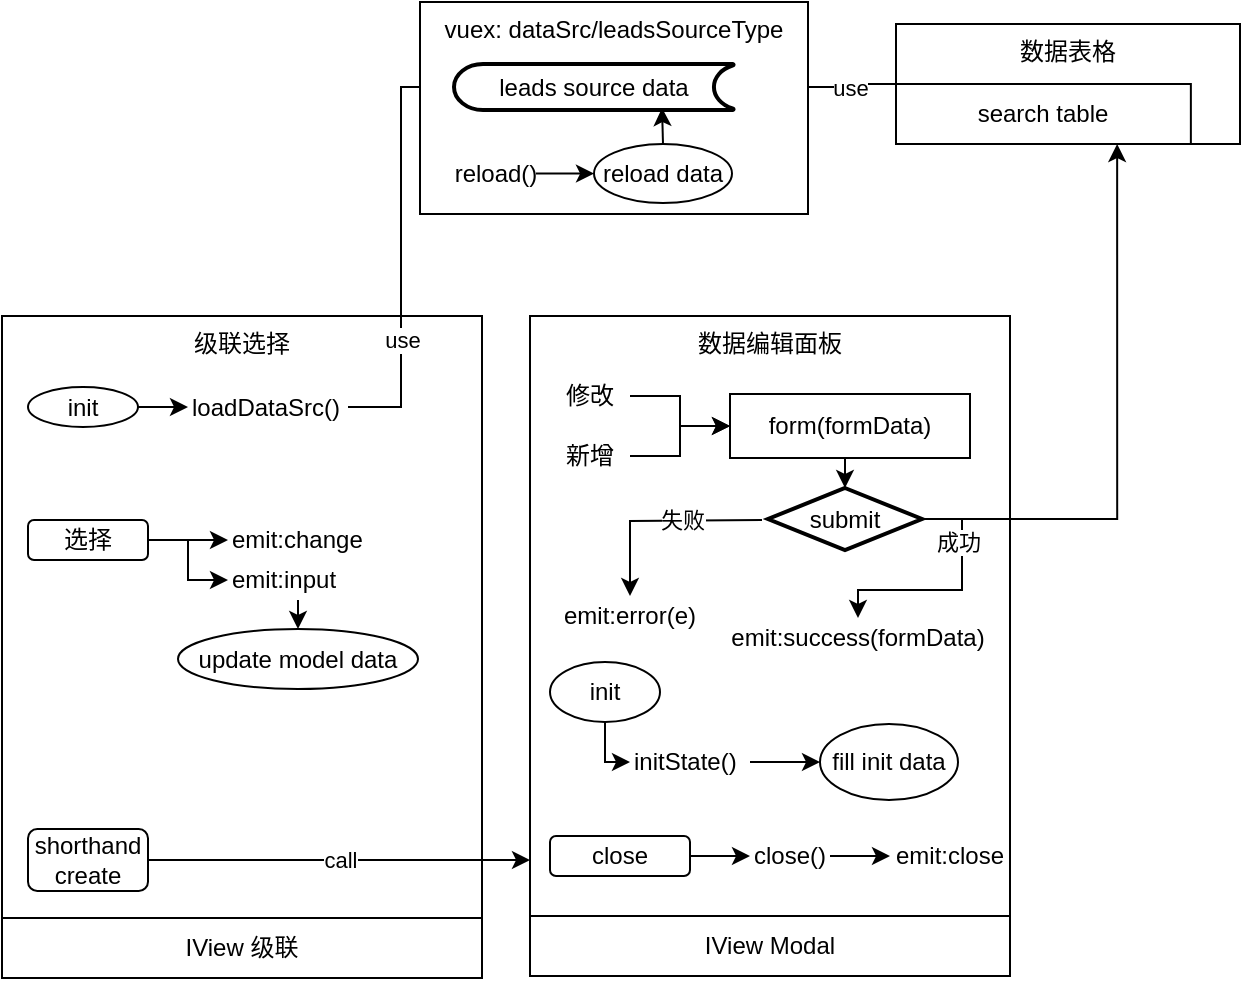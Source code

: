 <mxfile version="14.5.8" type="github">
  <diagram id="uWqBroCjyXyHmRQUqWvy" name="Page-1">
    <mxGraphModel dx="890" dy="662" grid="0" gridSize="10" guides="1" tooltips="1" connect="1" arrows="1" fold="1" page="1" pageScale="1" pageWidth="827" pageHeight="1169" math="0" shadow="0">
      <root>
        <mxCell id="0" />
        <mxCell id="1" parent="0" />
        <mxCell id="nOubKL9727zP79BDSy-0-68" value="" style="group" vertex="1" connectable="0" parent="1">
          <mxGeometry x="347" y="769" width="240" height="330" as="geometry" />
        </mxCell>
        <mxCell id="nOubKL9727zP79BDSy-0-4" value="数据编辑面板" style="rounded=0;whiteSpace=wrap;html=1;verticalAlign=top;" vertex="1" parent="nOubKL9727zP79BDSy-0-68">
          <mxGeometry width="240" height="300" as="geometry" />
        </mxCell>
        <mxCell id="nOubKL9727zP79BDSy-0-5" value="修改" style="text;html=1;strokeColor=none;fillColor=none;align=center;verticalAlign=middle;whiteSpace=wrap;rounded=0;" vertex="1" parent="nOubKL9727zP79BDSy-0-68">
          <mxGeometry x="10" y="30" width="40" height="20" as="geometry" />
        </mxCell>
        <mxCell id="nOubKL9727zP79BDSy-0-6" value="新增" style="text;html=1;strokeColor=none;fillColor=none;align=center;verticalAlign=middle;whiteSpace=wrap;rounded=0;" vertex="1" parent="nOubKL9727zP79BDSy-0-68">
          <mxGeometry x="10" y="60" width="40" height="20" as="geometry" />
        </mxCell>
        <mxCell id="nOubKL9727zP79BDSy-0-7" value="form(formData)" style="rounded=0;whiteSpace=wrap;html=1;" vertex="1" parent="nOubKL9727zP79BDSy-0-68">
          <mxGeometry x="100" y="39" width="120" height="32" as="geometry" />
        </mxCell>
        <mxCell id="nOubKL9727zP79BDSy-0-8" value="" style="edgeStyle=orthogonalEdgeStyle;rounded=0;orthogonalLoop=1;jettySize=auto;html=1;" edge="1" parent="nOubKL9727zP79BDSy-0-68" source="nOubKL9727zP79BDSy-0-5" target="nOubKL9727zP79BDSy-0-7">
          <mxGeometry relative="1" as="geometry" />
        </mxCell>
        <mxCell id="nOubKL9727zP79BDSy-0-9" value="" style="edgeStyle=orthogonalEdgeStyle;rounded=0;orthogonalLoop=1;jettySize=auto;html=1;" edge="1" parent="nOubKL9727zP79BDSy-0-68" source="nOubKL9727zP79BDSy-0-6" target="nOubKL9727zP79BDSy-0-7">
          <mxGeometry relative="1" as="geometry" />
        </mxCell>
        <mxCell id="nOubKL9727zP79BDSy-0-10" value="emit:success(formData)" style="text;html=1;strokeColor=none;fillColor=none;align=center;verticalAlign=middle;whiteSpace=wrap;rounded=0;" vertex="1" parent="nOubKL9727zP79BDSy-0-68">
          <mxGeometry x="100" y="151" width="128" height="20" as="geometry" />
        </mxCell>
        <mxCell id="nOubKL9727zP79BDSy-0-11" value="emit:error(e)" style="text;html=1;strokeColor=none;fillColor=none;align=center;verticalAlign=middle;whiteSpace=wrap;rounded=0;" vertex="1" parent="nOubKL9727zP79BDSy-0-68">
          <mxGeometry x="20" y="140" width="60" height="20" as="geometry" />
        </mxCell>
        <mxCell id="nOubKL9727zP79BDSy-0-17" style="edgeStyle=orthogonalEdgeStyle;rounded=0;orthogonalLoop=1;jettySize=auto;html=1;entryX=0.5;entryY=0;entryDx=0;entryDy=0;" edge="1" parent="nOubKL9727zP79BDSy-0-68" target="nOubKL9727zP79BDSy-0-11">
          <mxGeometry relative="1" as="geometry">
            <mxPoint x="116" y="102" as="sourcePoint" />
          </mxGeometry>
        </mxCell>
        <mxCell id="nOubKL9727zP79BDSy-0-77" value="失败" style="edgeLabel;html=1;align=center;verticalAlign=middle;resizable=0;points=[];" vertex="1" connectable="0" parent="nOubKL9727zP79BDSy-0-17">
          <mxGeometry x="-0.196" y="3" relative="1" as="geometry">
            <mxPoint x="1" y="-3.5" as="offset" />
          </mxGeometry>
        </mxCell>
        <mxCell id="nOubKL9727zP79BDSy-0-16" style="edgeStyle=orthogonalEdgeStyle;rounded=0;orthogonalLoop=1;jettySize=auto;html=1;exitX=0.5;exitY=1;exitDx=0;exitDy=0;entryX=0.5;entryY=0;entryDx=0;entryDy=0;entryPerimeter=0;" edge="1" parent="nOubKL9727zP79BDSy-0-68" source="nOubKL9727zP79BDSy-0-7" target="nOubKL9727zP79BDSy-0-74">
          <mxGeometry relative="1" as="geometry">
            <mxPoint x="160" y="100" as="targetPoint" />
          </mxGeometry>
        </mxCell>
        <mxCell id="nOubKL9727zP79BDSy-0-20" value="IView Modal" style="rounded=0;whiteSpace=wrap;html=1;" vertex="1" parent="nOubKL9727zP79BDSy-0-68">
          <mxGeometry y="300" width="240" height="30" as="geometry" />
        </mxCell>
        <mxCell id="nOubKL9727zP79BDSy-0-21" value="close" style="rounded=1;whiteSpace=wrap;html=1;" vertex="1" parent="nOubKL9727zP79BDSy-0-68">
          <mxGeometry x="10" y="260" width="70" height="20" as="geometry" />
        </mxCell>
        <mxCell id="nOubKL9727zP79BDSy-0-24" value="close()" style="text;html=1;strokeColor=none;fillColor=none;align=center;verticalAlign=middle;whiteSpace=wrap;rounded=0;" vertex="1" parent="nOubKL9727zP79BDSy-0-68">
          <mxGeometry x="110" y="260" width="40" height="20" as="geometry" />
        </mxCell>
        <mxCell id="nOubKL9727zP79BDSy-0-25" value="" style="edgeStyle=orthogonalEdgeStyle;rounded=0;orthogonalLoop=1;jettySize=auto;html=1;" edge="1" parent="nOubKL9727zP79BDSy-0-68" source="nOubKL9727zP79BDSy-0-21" target="nOubKL9727zP79BDSy-0-24">
          <mxGeometry relative="1" as="geometry" />
        </mxCell>
        <mxCell id="nOubKL9727zP79BDSy-0-27" value="init" style="ellipse;whiteSpace=wrap;html=1;" vertex="1" parent="nOubKL9727zP79BDSy-0-68">
          <mxGeometry x="10" y="173" width="55" height="30" as="geometry" />
        </mxCell>
        <mxCell id="nOubKL9727zP79BDSy-0-79" value="" style="edgeStyle=orthogonalEdgeStyle;rounded=0;orthogonalLoop=1;jettySize=auto;html=1;" edge="1" parent="nOubKL9727zP79BDSy-0-68" source="nOubKL9727zP79BDSy-0-28" target="nOubKL9727zP79BDSy-0-78">
          <mxGeometry relative="1" as="geometry" />
        </mxCell>
        <mxCell id="nOubKL9727zP79BDSy-0-28" value="initState()" style="text;html=1;strokeColor=none;fillColor=none;align=left;verticalAlign=middle;whiteSpace=wrap;rounded=0;" vertex="1" parent="nOubKL9727zP79BDSy-0-68">
          <mxGeometry x="50" y="213" width="60" height="20" as="geometry" />
        </mxCell>
        <mxCell id="nOubKL9727zP79BDSy-0-37" value="" style="edgeStyle=orthogonalEdgeStyle;rounded=0;orthogonalLoop=1;jettySize=auto;html=1;entryX=0;entryY=0.5;entryDx=0;entryDy=0;" edge="1" parent="nOubKL9727zP79BDSy-0-68" source="nOubKL9727zP79BDSy-0-27" target="nOubKL9727zP79BDSy-0-28">
          <mxGeometry relative="1" as="geometry" />
        </mxCell>
        <mxCell id="nOubKL9727zP79BDSy-0-41" value="emit:close" style="text;html=1;strokeColor=none;fillColor=none;align=center;verticalAlign=middle;whiteSpace=wrap;rounded=0;" vertex="1" parent="nOubKL9727zP79BDSy-0-68">
          <mxGeometry x="180" y="260" width="60" height="20" as="geometry" />
        </mxCell>
        <mxCell id="nOubKL9727zP79BDSy-0-42" value="" style="edgeStyle=orthogonalEdgeStyle;rounded=0;orthogonalLoop=1;jettySize=auto;html=1;" edge="1" parent="nOubKL9727zP79BDSy-0-68" source="nOubKL9727zP79BDSy-0-24" target="nOubKL9727zP79BDSy-0-41">
          <mxGeometry relative="1" as="geometry" />
        </mxCell>
        <mxCell id="nOubKL9727zP79BDSy-0-75" style="edgeStyle=orthogonalEdgeStyle;rounded=0;orthogonalLoop=1;jettySize=auto;html=1;exitX=1;exitY=0.5;exitDx=0;exitDy=0;exitPerimeter=0;" edge="1" parent="nOubKL9727zP79BDSy-0-68" source="nOubKL9727zP79BDSy-0-74" target="nOubKL9727zP79BDSy-0-10">
          <mxGeometry relative="1" as="geometry" />
        </mxCell>
        <mxCell id="nOubKL9727zP79BDSy-0-76" value="成功" style="edgeLabel;html=1;align=center;verticalAlign=middle;resizable=0;points=[];" vertex="1" connectable="0" parent="nOubKL9727zP79BDSy-0-75">
          <mxGeometry x="-0.52" relative="1" as="geometry">
            <mxPoint x="-2" y="2" as="offset" />
          </mxGeometry>
        </mxCell>
        <mxCell id="nOubKL9727zP79BDSy-0-74" value="submit" style="strokeWidth=2;html=1;shape=mxgraph.flowchart.decision;whiteSpace=wrap;align=center;" vertex="1" parent="nOubKL9727zP79BDSy-0-68">
          <mxGeometry x="119" y="86" width="77" height="31" as="geometry" />
        </mxCell>
        <mxCell id="nOubKL9727zP79BDSy-0-78" value="&lt;span&gt;fill init data&lt;/span&gt;" style="ellipse;whiteSpace=wrap;html=1;align=center;" vertex="1" parent="nOubKL9727zP79BDSy-0-68">
          <mxGeometry x="145" y="204" width="69" height="38" as="geometry" />
        </mxCell>
        <mxCell id="nOubKL9727zP79BDSy-0-70" value="" style="group" vertex="1" connectable="0" parent="1">
          <mxGeometry x="530" y="623" width="172" height="60" as="geometry" />
        </mxCell>
        <mxCell id="nOubKL9727zP79BDSy-0-2" value="数据表格" style="rounded=0;whiteSpace=wrap;html=1;verticalAlign=top;" vertex="1" parent="nOubKL9727zP79BDSy-0-70">
          <mxGeometry width="172" height="60" as="geometry" />
        </mxCell>
        <mxCell id="nOubKL9727zP79BDSy-0-3" value="search table" style="rounded=0;whiteSpace=wrap;html=1;" vertex="1" parent="nOubKL9727zP79BDSy-0-70">
          <mxGeometry y="30" width="147.429" height="30" as="geometry" />
        </mxCell>
        <mxCell id="nOubKL9727zP79BDSy-0-83" value="" style="group" vertex="1" connectable="0" parent="1">
          <mxGeometry x="83" y="769" width="240" height="301" as="geometry" />
        </mxCell>
        <mxCell id="nOubKL9727zP79BDSy-0-43" value="级联选择" style="rounded=0;whiteSpace=wrap;html=1;align=center;verticalAlign=top;container=0;" vertex="1" parent="nOubKL9727zP79BDSy-0-83">
          <mxGeometry width="240" height="301" as="geometry" />
        </mxCell>
        <mxCell id="nOubKL9727zP79BDSy-0-45" value="init" style="ellipse;whiteSpace=wrap;html=1;container=0;" vertex="1" parent="nOubKL9727zP79BDSy-0-83">
          <mxGeometry x="13" y="35.5" width="55" height="20" as="geometry" />
        </mxCell>
        <mxCell id="nOubKL9727zP79BDSy-0-46" value="loadDataSrc()" style="text;html=1;strokeColor=none;fillColor=none;align=left;verticalAlign=middle;whiteSpace=wrap;rounded=0;container=0;" vertex="1" parent="nOubKL9727zP79BDSy-0-83">
          <mxGeometry x="93" y="35.5" width="80" height="20" as="geometry" />
        </mxCell>
        <mxCell id="nOubKL9727zP79BDSy-0-48" value="" style="edgeStyle=orthogonalEdgeStyle;rounded=0;orthogonalLoop=1;jettySize=auto;html=1;" edge="1" parent="nOubKL9727zP79BDSy-0-83" source="nOubKL9727zP79BDSy-0-45" target="nOubKL9727zP79BDSy-0-46">
          <mxGeometry x="3" y="0.5" as="geometry" />
        </mxCell>
        <mxCell id="nOubKL9727zP79BDSy-0-49" value="选择" style="rounded=1;whiteSpace=wrap;html=1;align=center;container=0;" vertex="1" parent="nOubKL9727zP79BDSy-0-83">
          <mxGeometry x="13" y="102" width="60" height="20" as="geometry" />
        </mxCell>
        <mxCell id="nOubKL9727zP79BDSy-0-51" value="emit:change" style="text;html=1;strokeColor=none;fillColor=none;align=left;verticalAlign=middle;whiteSpace=wrap;rounded=0;container=0;" vertex="1" parent="nOubKL9727zP79BDSy-0-83">
          <mxGeometry x="113" y="102" width="80" height="20" as="geometry" />
        </mxCell>
        <mxCell id="nOubKL9727zP79BDSy-0-55" style="edgeStyle=orthogonalEdgeStyle;rounded=0;orthogonalLoop=1;jettySize=auto;html=1;exitX=1;exitY=0.5;exitDx=0;exitDy=0;entryX=0;entryY=0.5;entryDx=0;entryDy=0;" edge="1" parent="nOubKL9727zP79BDSy-0-83" source="nOubKL9727zP79BDSy-0-49" target="nOubKL9727zP79BDSy-0-51">
          <mxGeometry x="3" y="32" as="geometry" />
        </mxCell>
        <mxCell id="nOubKL9727zP79BDSy-0-52" value="emit:input" style="text;html=1;strokeColor=none;fillColor=none;align=left;verticalAlign=middle;whiteSpace=wrap;rounded=0;container=0;" vertex="1" parent="nOubKL9727zP79BDSy-0-83">
          <mxGeometry x="113" y="122" width="70" height="20" as="geometry" />
        </mxCell>
        <mxCell id="nOubKL9727zP79BDSy-0-56" style="edgeStyle=orthogonalEdgeStyle;rounded=0;orthogonalLoop=1;jettySize=auto;html=1;exitX=1;exitY=0.5;exitDx=0;exitDy=0;entryX=0;entryY=0.5;entryDx=0;entryDy=0;" edge="1" parent="nOubKL9727zP79BDSy-0-83" source="nOubKL9727zP79BDSy-0-49" target="nOubKL9727zP79BDSy-0-52">
          <mxGeometry x="3" y="32" as="geometry" />
        </mxCell>
        <mxCell id="nOubKL9727zP79BDSy-0-62" value="update model data" style="ellipse;whiteSpace=wrap;html=1;align=center;container=0;" vertex="1" parent="nOubKL9727zP79BDSy-0-83">
          <mxGeometry x="88" y="156.5" width="120" height="30" as="geometry" />
        </mxCell>
        <mxCell id="nOubKL9727zP79BDSy-0-64" style="edgeStyle=orthogonalEdgeStyle;rounded=0;orthogonalLoop=1;jettySize=auto;html=1;exitX=0.5;exitY=1;exitDx=0;exitDy=0;entryX=0.5;entryY=0;entryDx=0;entryDy=0;" edge="1" parent="nOubKL9727zP79BDSy-0-83" source="nOubKL9727zP79BDSy-0-52" target="nOubKL9727zP79BDSy-0-62">
          <mxGeometry x="3" y="32" as="geometry" />
        </mxCell>
        <mxCell id="nOubKL9727zP79BDSy-0-72" value="shorthand create" style="rounded=1;whiteSpace=wrap;html=1;align=center;container=0;" vertex="1" parent="nOubKL9727zP79BDSy-0-83">
          <mxGeometry x="13" y="256.5" width="60" height="31" as="geometry" />
        </mxCell>
        <mxCell id="nOubKL9727zP79BDSy-0-73" value="call" style="edgeStyle=orthogonalEdgeStyle;rounded=0;orthogonalLoop=1;jettySize=auto;html=1;exitX=1;exitY=0.5;exitDx=0;exitDy=0;" edge="1" parent="1" source="nOubKL9727zP79BDSy-0-72">
          <mxGeometry relative="1" as="geometry">
            <mxPoint x="347" y="1041" as="targetPoint" />
            <Array as="points">
              <mxPoint x="347" y="1041" />
            </Array>
          </mxGeometry>
        </mxCell>
        <mxCell id="nOubKL9727zP79BDSy-0-89" style="edgeStyle=orthogonalEdgeStyle;rounded=0;orthogonalLoop=1;jettySize=auto;html=1;exitX=1;exitY=0.5;exitDx=0;exitDy=0;entryX=0;entryY=0.5;entryDx=0;entryDy=0;entryPerimeter=0;" edge="1" parent="1" source="nOubKL9727zP79BDSy-0-46" target="nOubKL9727zP79BDSy-0-91">
          <mxGeometry relative="1" as="geometry" />
        </mxCell>
        <mxCell id="nOubKL9727zP79BDSy-0-99" value="use" style="edgeLabel;html=1;align=center;verticalAlign=middle;resizable=0;points=[];" vertex="1" connectable="0" parent="nOubKL9727zP79BDSy-0-89">
          <mxGeometry x="-0.425" relative="1" as="geometry">
            <mxPoint y="1" as="offset" />
          </mxGeometry>
        </mxCell>
        <mxCell id="nOubKL9727zP79BDSy-0-44" value="IView 级联" style="rounded=0;whiteSpace=wrap;html=1;container=0;" vertex="1" parent="1">
          <mxGeometry x="83" y="1070" width="240" height="30" as="geometry" />
        </mxCell>
        <mxCell id="nOubKL9727zP79BDSy-0-98" style="edgeStyle=orthogonalEdgeStyle;rounded=0;orthogonalLoop=1;jettySize=auto;html=1;exitX=0;exitY=0;exitDx=0;exitDy=0;entryX=0.93;entryY=0.5;entryDx=0;entryDy=0;entryPerimeter=0;" edge="1" parent="1" source="nOubKL9727zP79BDSy-0-3" target="nOubKL9727zP79BDSy-0-91">
          <mxGeometry relative="1" as="geometry">
            <Array as="points">
              <mxPoint x="509" y="654" />
            </Array>
          </mxGeometry>
        </mxCell>
        <mxCell id="nOubKL9727zP79BDSy-0-100" value="use" style="edgeLabel;html=1;align=center;verticalAlign=middle;resizable=0;points=[];" vertex="1" connectable="0" parent="nOubKL9727zP79BDSy-0-98">
          <mxGeometry x="-0.217" y="1" relative="1" as="geometry">
            <mxPoint x="10.99" y="-0.63" as="offset" />
          </mxGeometry>
        </mxCell>
        <mxCell id="nOubKL9727zP79BDSy-0-82" value="vuex: dataSrc/leadsSourceType" style="rounded=0;whiteSpace=wrap;html=1;align=center;verticalAlign=top;container=0;" vertex="1" parent="1">
          <mxGeometry x="292" y="612" width="194" height="106" as="geometry" />
        </mxCell>
        <mxCell id="nOubKL9727zP79BDSy-0-85" value="reload()" style="text;html=1;strokeColor=none;fillColor=none;align=center;verticalAlign=middle;whiteSpace=wrap;rounded=0;container=0;" vertex="1" parent="1">
          <mxGeometry x="310" y="687.75" width="40" height="20" as="geometry" />
        </mxCell>
        <mxCell id="nOubKL9727zP79BDSy-0-86" value="reload data" style="ellipse;whiteSpace=wrap;html=1;align=center;container=0;" vertex="1" parent="1">
          <mxGeometry x="379" y="683" width="69" height="29.5" as="geometry" />
        </mxCell>
        <mxCell id="nOubKL9727zP79BDSy-0-87" value="" style="edgeStyle=orthogonalEdgeStyle;rounded=0;orthogonalLoop=1;jettySize=auto;html=1;" edge="1" parent="1" source="nOubKL9727zP79BDSy-0-85" target="nOubKL9727zP79BDSy-0-86">
          <mxGeometry x="294" y="658" as="geometry" />
        </mxCell>
        <mxCell id="nOubKL9727zP79BDSy-0-91" value="leads source data" style="strokeWidth=2;html=1;shape=mxgraph.flowchart.stored_data;whiteSpace=wrap;align=center;" vertex="1" parent="1">
          <mxGeometry x="309" y="643" width="140" height="23" as="geometry" />
        </mxCell>
        <mxCell id="nOubKL9727zP79BDSy-0-94" style="edgeStyle=orthogonalEdgeStyle;rounded=0;orthogonalLoop=1;jettySize=auto;html=1;exitX=0.5;exitY=0;exitDx=0;exitDy=0;entryX=0.743;entryY=0.957;entryDx=0;entryDy=0;entryPerimeter=0;" edge="1" parent="1" source="nOubKL9727zP79BDSy-0-86" target="nOubKL9727zP79BDSy-0-91">
          <mxGeometry x="314" y="612" as="geometry" />
        </mxCell>
        <mxCell id="nOubKL9727zP79BDSy-0-102" style="edgeStyle=orthogonalEdgeStyle;rounded=0;orthogonalLoop=1;jettySize=auto;html=1;exitX=1;exitY=0.5;exitDx=0;exitDy=0;exitPerimeter=0;entryX=0.75;entryY=1;entryDx=0;entryDy=0;" edge="1" parent="1" source="nOubKL9727zP79BDSy-0-74" target="nOubKL9727zP79BDSy-0-3">
          <mxGeometry relative="1" as="geometry" />
        </mxCell>
      </root>
    </mxGraphModel>
  </diagram>
</mxfile>
